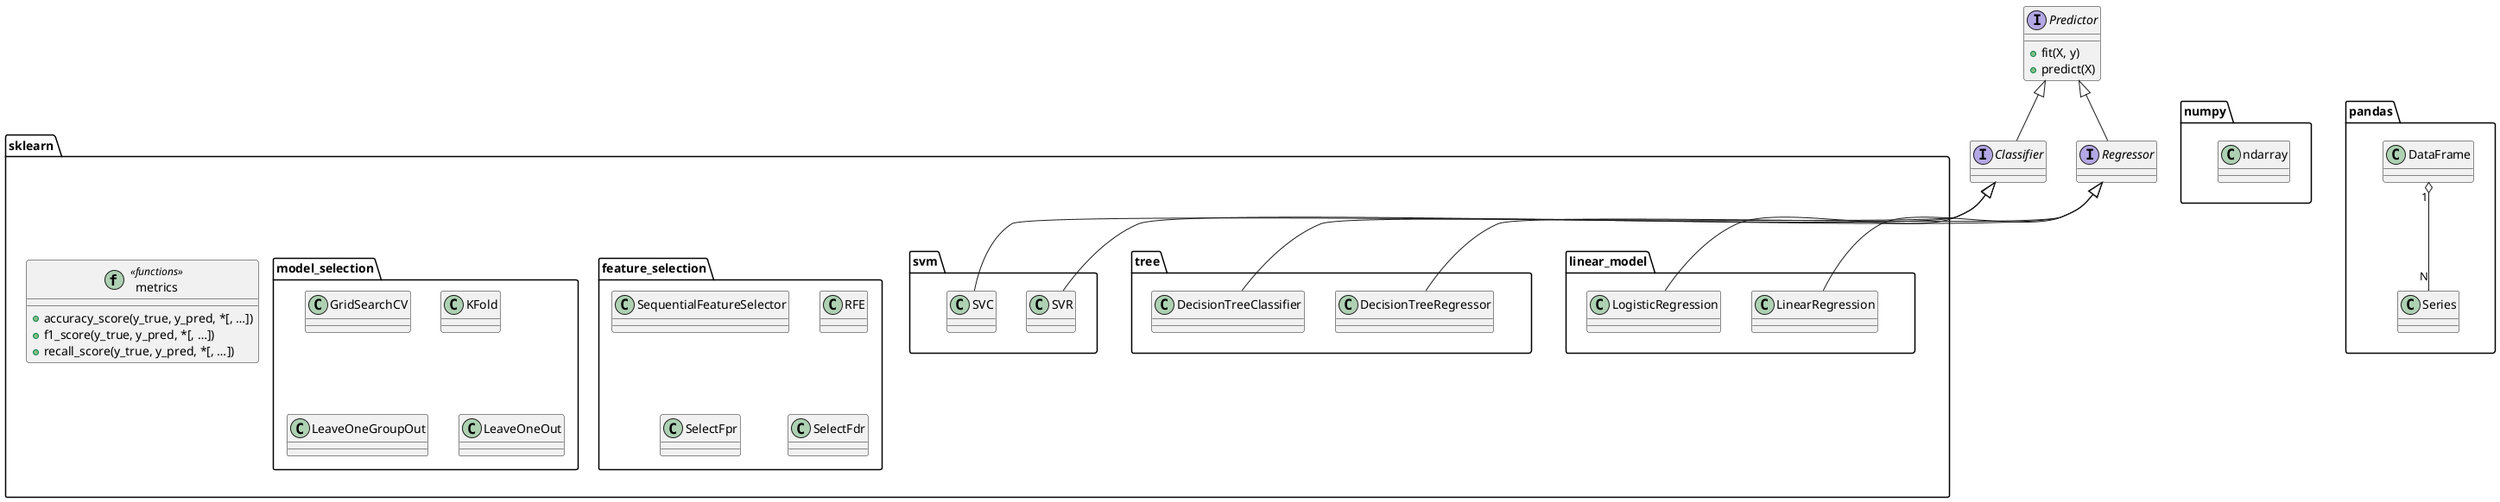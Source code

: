 @startuml
skinparam stereotypeC<<functions>> {
  BackgroundColor #FFF
  'BorderColor #000000
}
skinparam spotChar<<functions>> f

interface Predictor {
  + fit(X, y)
  + predict(X)
}

interface Classifier

interface Regressor

Predictor <|-- Classifier

Predictor <|-- Regressor

package sklearn.linear_model {
  Classifier <|-- LogisticRegression

  Regressor <|--  LinearRegression
}

package sklearn.svm {
  Classifier <|-- SVC

  Regressor <|--  SVR
}

package sklearn.tree {
  Classifier <|-- DecisionTreeClassifier

  Regressor <|--  DecisionTreeRegressor
}

package pandas {
  class DataFrame
  class Series

  DataFrame "1" o-- "N" Series
}

pandas -[hidden]down- sklearn.linear_model

package numpy {
  class ndarray
}

sklearn.linear_model -[hidden]up- pandas
sklearn.tree -[hidden]up- numpy

class "sklearn.metrics" <<functions>> {
   + accuracy_score(y_true, y_pred, *[, …])
   + f1_score(y_true, y_pred, *[, …])
   + recall_score(y_true, y_pred, *[, …])
}

sklearn.svm -[hidden]up- sklearn

package sklearn.feature_selection {
   class SelectFpr
   class SelectFdr
   class SequentialFeatureSelector
   class RFE
   
   SelectFpr -[hidden]up- SequentialFeatureSelector
   SelectFdr -[hidden]up- RFE
}

package sklearn.model_selection {
   class GridSearchCV
   class KFold
   class LeaveOneGroupOut
   class LeaveOneOut
}
@enduml
